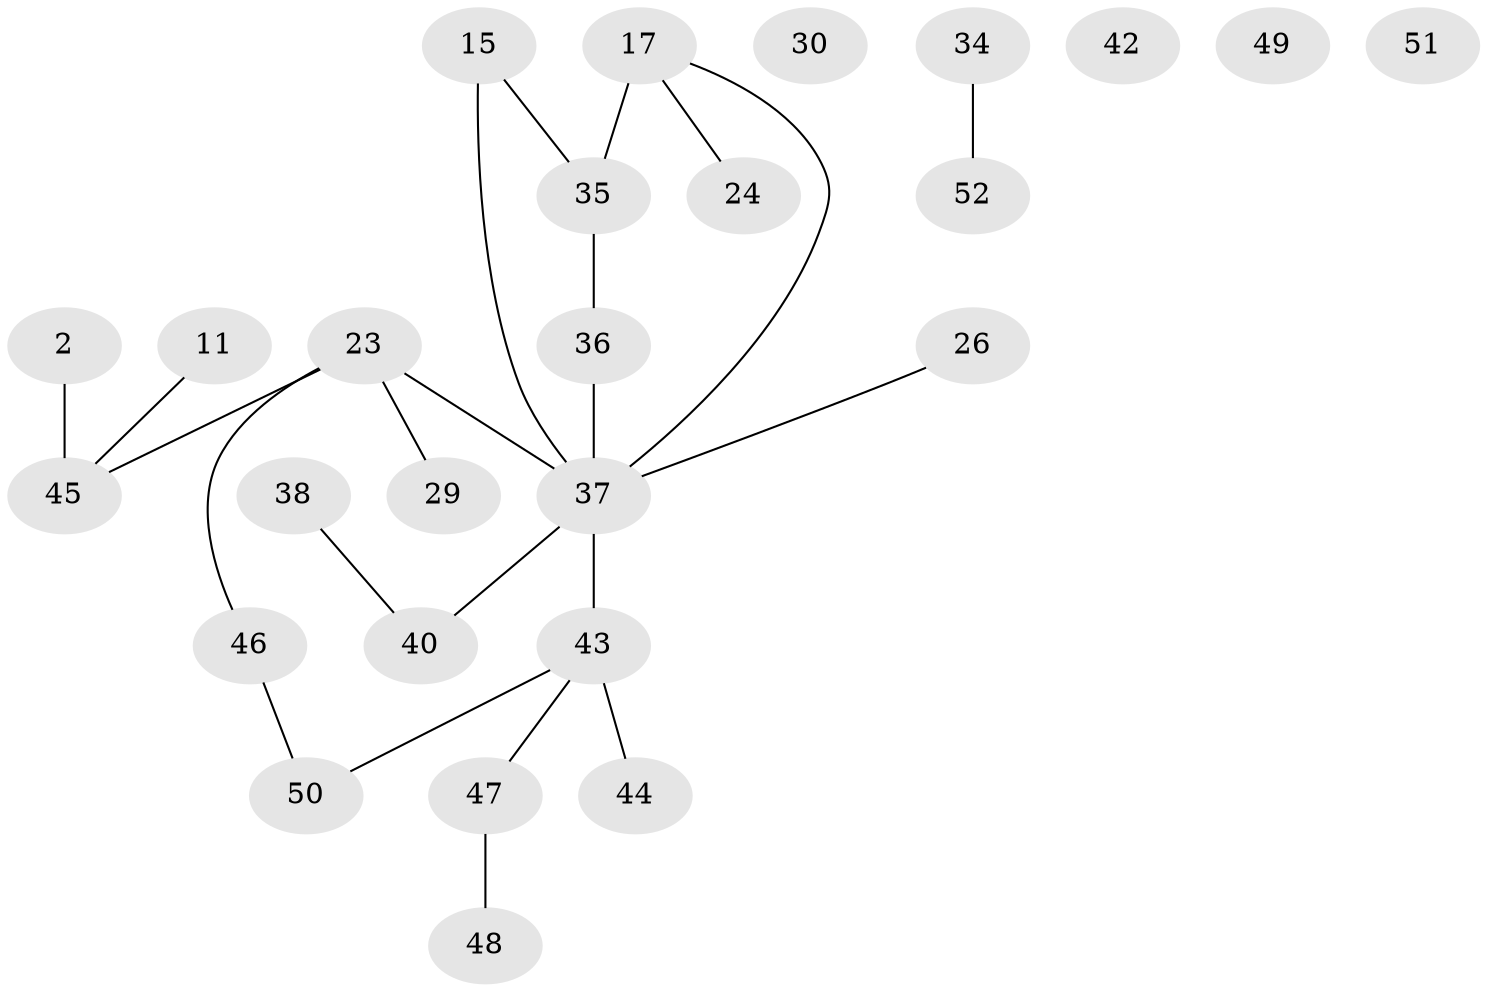 // original degree distribution, {3: 0.21153846153846154, 1: 0.25, 2: 0.3076923076923077, 5: 0.038461538461538464, 4: 0.09615384615384616, 6: 0.019230769230769232, 0: 0.07692307692307693}
// Generated by graph-tools (version 1.1) at 2025/02/03/05/25 17:02:34]
// undirected, 26 vertices, 23 edges
graph export_dot {
graph [start="1"]
  node [color=gray90,style=filled];
  2;
  11;
  15 [super="+3"];
  17;
  23 [super="+21+6+20"];
  24;
  26 [super="+9"];
  29;
  30;
  34;
  35 [super="+31"];
  36 [super="+28"];
  37 [super="+13+16"];
  38;
  40 [super="+33"];
  42;
  43 [super="+27+39+12+41"];
  44;
  45 [super="+18"];
  46 [super="+22+32"];
  47;
  48;
  49;
  50;
  51;
  52;
  2 -- 45;
  11 -- 45;
  15 -- 35;
  15 -- 37 [weight=2];
  17 -- 24;
  17 -- 35 [weight=2];
  17 -- 37;
  23 -- 29 [weight=2];
  23 -- 45 [weight=3];
  23 -- 46;
  23 -- 37 [weight=3];
  26 -- 37;
  34 -- 52;
  35 -- 36;
  36 -- 37;
  37 -- 43 [weight=2];
  37 -- 40;
  38 -- 40;
  43 -- 44;
  43 -- 50;
  43 -- 47;
  46 -- 50;
  47 -- 48;
}
